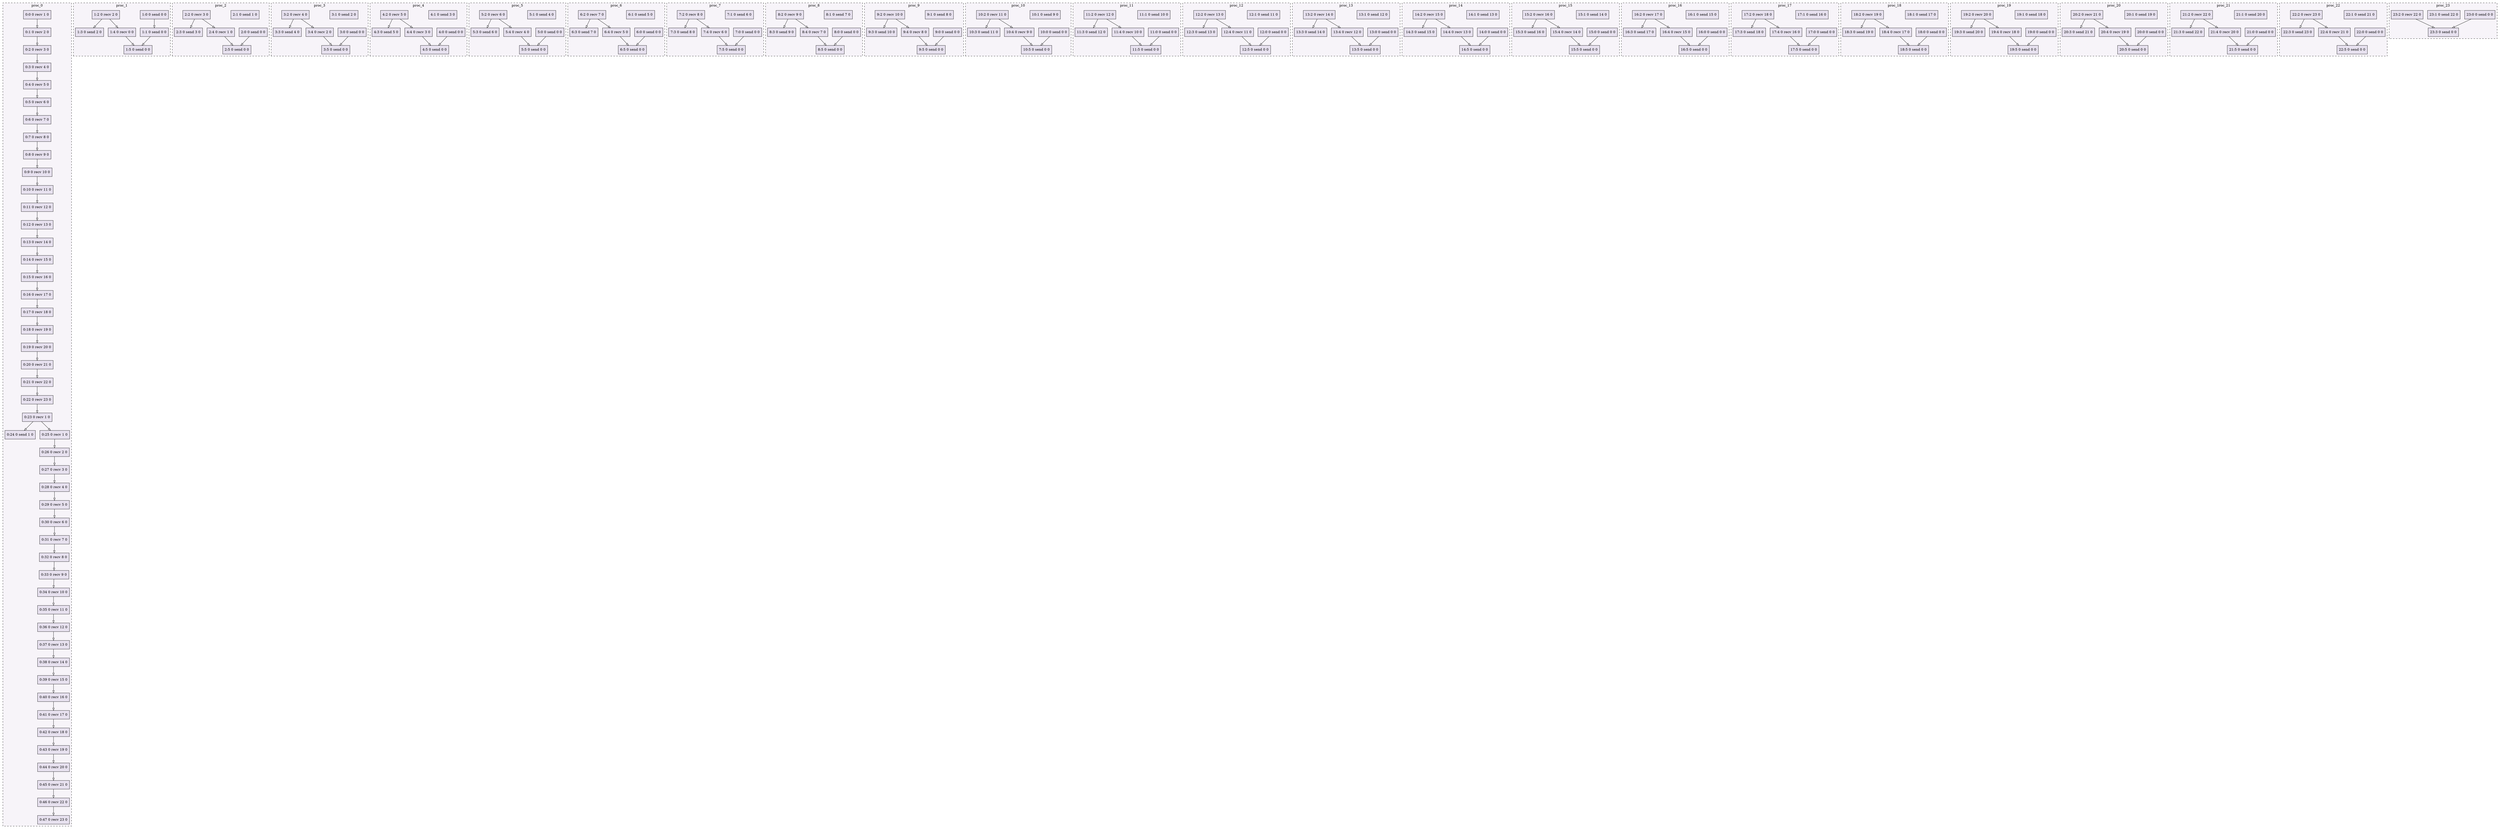 digraph{node[shape=record style=filled colorscheme=purd9 fillcolor=2];subgraph cluster0{style=dashed;colorscheme=purd9;bgcolor=1;edge[arrowhead=empty];label=proc_0;0[label="0:0 0 recv 1 0"];1[label="0:1 0 recv 2 0"];2[label="0:2 0 recv 3 0"];3[label="0:3 0 recv 4 0"];4[label="0:4 0 recv 5 0"];5[label="0:5 0 recv 6 0"];6[label="0:6 0 recv 7 0"];7[label="0:7 0 recv 8 0"];8[label="0:8 0 recv 9 0"];9[label="0:9 0 recv 10 0"];10[label="0:10 0 recv 11 0"];11[label="0:11 0 recv 12 0"];12[label="0:12 0 recv 13 0"];13[label="0:13 0 recv 14 0"];14[label="0:14 0 recv 15 0"];15[label="0:15 0 recv 16 0"];16[label="0:16 0 recv 17 0"];17[label="0:17 0 recv 18 0"];18[label="0:18 0 recv 19 0"];19[label="0:19 0 recv 20 0"];20[label="0:20 0 recv 21 0"];21[label="0:21 0 recv 22 0"];22[label="0:22 0 recv 23 0"];23[label="0:23 0 recv 1 0"];24[label="0:24 0 send 1 0"];25[label="0:25 0 recv 1 0"];26[label="0:26 0 recv 2 0"];27[label="0:27 0 recv 3 0"];28[label="0:28 0 recv 4 0"];29[label="0:29 0 recv 5 0"];30[label="0:30 0 recv 6 0"];31[label="0:31 0 recv 7 0"];32[label="0:32 0 recv 8 0"];33[label="0:33 0 recv 9 0"];34[label="0:34 0 recv 10 0"];35[label="0:35 0 recv 11 0"];36[label="0:36 0 recv 12 0"];37[label="0:37 0 recv 13 0"];38[label="0:38 0 recv 14 0"];39[label="0:39 0 recv 15 0"];40[label="0:40 0 recv 16 0"];41[label="0:41 0 recv 17 0"];42[label="0:42 0 recv 18 0"];43[label="0:43 0 recv 19 0"];44[label="0:44 0 recv 20 0"];45[label="0:45 0 recv 21 0"];46[label="0:46 0 recv 22 0"];47[label="0:47 0 recv 23 0"];0->1;1->2;2->3;3->4;4->5;5->6;6->7;7->8;8->9;9->10;10->11;11->12;12->13;13->14;14->15;15->16;16->17;17->18;18->19;19->20;20->21;21->22;22->23;23->24;23->25;25->26;26->27;27->28;28->29;29->30;30->31;31->32;32->33;33->34;34->35;35->36;36->37;37->38;38->39;39->40;40->41;41->42;42->43;43->44;44->45;45->46;46->47;}subgraph cluster1{style=dashed;colorscheme=purd9;bgcolor=1;edge[arrowhead=empty];label=proc_1;48[label="1:0 0 send 0 0"];49[label="1:1 0 send 0 0"];50[label="1:2 0 recv 2 0"];51[label="1:3 0 send 2 0"];52[label="1:4 0 recv 0 0"];53[label="1:5 0 send 0 0"];48->49;50->51;50->52;52->53;49->53;}subgraph cluster2{style=dashed;colorscheme=purd9;bgcolor=1;edge[arrowhead=empty];label=proc_2;54[label="2:0 0 send 0 0"];55[label="2:1 0 send 1 0"];56[label="2:2 0 recv 3 0"];57[label="2:3 0 send 3 0"];58[label="2:4 0 recv 1 0"];59[label="2:5 0 send 0 0"];56->57;56->58;58->59;54->59;}subgraph cluster3{style=dashed;colorscheme=purd9;bgcolor=1;edge[arrowhead=empty];label=proc_3;60[label="3:0 0 send 0 0"];61[label="3:1 0 send 2 0"];62[label="3:2 0 recv 4 0"];63[label="3:3 0 send 4 0"];64[label="3:4 0 recv 2 0"];65[label="3:5 0 send 0 0"];62->63;62->64;64->65;60->65;}subgraph cluster4{style=dashed;colorscheme=purd9;bgcolor=1;edge[arrowhead=empty];label=proc_4;66[label="4:0 0 send 0 0"];67[label="4:1 0 send 3 0"];68[label="4:2 0 recv 5 0"];69[label="4:3 0 send 5 0"];70[label="4:4 0 recv 3 0"];71[label="4:5 0 send 0 0"];68->69;68->70;70->71;66->71;}subgraph cluster5{style=dashed;colorscheme=purd9;bgcolor=1;edge[arrowhead=empty];label=proc_5;72[label="5:0 0 send 0 0"];73[label="5:1 0 send 4 0"];74[label="5:2 0 recv 6 0"];75[label="5:3 0 send 6 0"];76[label="5:4 0 recv 4 0"];77[label="5:5 0 send 0 0"];74->75;74->76;76->77;72->77;}subgraph cluster6{style=dashed;colorscheme=purd9;bgcolor=1;edge[arrowhead=empty];label=proc_6;78[label="6:0 0 send 0 0"];79[label="6:1 0 send 5 0"];80[label="6:2 0 recv 7 0"];81[label="6:3 0 send 7 0"];82[label="6:4 0 recv 5 0"];83[label="6:5 0 send 0 0"];80->81;80->82;82->83;78->83;}subgraph cluster7{style=dashed;colorscheme=purd9;bgcolor=1;edge[arrowhead=empty];label=proc_7;84[label="7:0 0 send 0 0"];85[label="7:1 0 send 6 0"];86[label="7:2 0 recv 8 0"];87[label="7:3 0 send 8 0"];88[label="7:4 0 recv 6 0"];89[label="7:5 0 send 0 0"];86->87;86->88;88->89;84->89;}subgraph cluster8{style=dashed;colorscheme=purd9;bgcolor=1;edge[arrowhead=empty];label=proc_8;90[label="8:0 0 send 0 0"];91[label="8:1 0 send 7 0"];92[label="8:2 0 recv 9 0"];93[label="8:3 0 send 9 0"];94[label="8:4 0 recv 7 0"];95[label="8:5 0 send 0 0"];92->93;92->94;94->95;90->95;}subgraph cluster9{style=dashed;colorscheme=purd9;bgcolor=1;edge[arrowhead=empty];label=proc_9;96[label="9:0 0 send 0 0"];97[label="9:1 0 send 8 0"];98[label="9:2 0 recv 10 0"];99[label="9:3 0 send 10 0"];100[label="9:4 0 recv 8 0"];101[label="9:5 0 send 0 0"];98->99;98->100;100->101;96->101;}subgraph cluster10{style=dashed;colorscheme=purd9;bgcolor=1;edge[arrowhead=empty];label=proc_10;102[label="10:0 0 send 0 0"];103[label="10:1 0 send 9 0"];104[label="10:2 0 recv 11 0"];105[label="10:3 0 send 11 0"];106[label="10:4 0 recv 9 0"];107[label="10:5 0 send 0 0"];104->105;104->106;106->107;102->107;}subgraph cluster11{style=dashed;colorscheme=purd9;bgcolor=1;edge[arrowhead=empty];label=proc_11;108[label="11:0 0 send 0 0"];109[label="11:1 0 send 10 0"];110[label="11:2 0 recv 12 0"];111[label="11:3 0 send 12 0"];112[label="11:4 0 recv 10 0"];113[label="11:5 0 send 0 0"];110->111;110->112;112->113;108->113;}subgraph cluster12{style=dashed;colorscheme=purd9;bgcolor=1;edge[arrowhead=empty];label=proc_12;114[label="12:0 0 send 0 0"];115[label="12:1 0 send 11 0"];116[label="12:2 0 recv 13 0"];117[label="12:3 0 send 13 0"];118[label="12:4 0 recv 11 0"];119[label="12:5 0 send 0 0"];116->117;116->118;118->119;114->119;}subgraph cluster13{style=dashed;colorscheme=purd9;bgcolor=1;edge[arrowhead=empty];label=proc_13;120[label="13:0 0 send 0 0"];121[label="13:1 0 send 12 0"];122[label="13:2 0 recv 14 0"];123[label="13:3 0 send 14 0"];124[label="13:4 0 recv 12 0"];125[label="13:5 0 send 0 0"];122->123;122->124;124->125;120->125;}subgraph cluster14{style=dashed;colorscheme=purd9;bgcolor=1;edge[arrowhead=empty];label=proc_14;126[label="14:0 0 send 0 0"];127[label="14:1 0 send 13 0"];128[label="14:2 0 recv 15 0"];129[label="14:3 0 send 15 0"];130[label="14:4 0 recv 13 0"];131[label="14:5 0 send 0 0"];128->129;128->130;130->131;126->131;}subgraph cluster15{style=dashed;colorscheme=purd9;bgcolor=1;edge[arrowhead=empty];label=proc_15;132[label="15:0 0 send 0 0"];133[label="15:1 0 send 14 0"];134[label="15:2 0 recv 16 0"];135[label="15:3 0 send 16 0"];136[label="15:4 0 recv 14 0"];137[label="15:5 0 send 0 0"];134->135;134->136;136->137;132->137;}subgraph cluster16{style=dashed;colorscheme=purd9;bgcolor=1;edge[arrowhead=empty];label=proc_16;138[label="16:0 0 send 0 0"];139[label="16:1 0 send 15 0"];140[label="16:2 0 recv 17 0"];141[label="16:3 0 send 17 0"];142[label="16:4 0 recv 15 0"];143[label="16:5 0 send 0 0"];140->141;140->142;142->143;138->143;}subgraph cluster17{style=dashed;colorscheme=purd9;bgcolor=1;edge[arrowhead=empty];label=proc_17;144[label="17:0 0 send 0 0"];145[label="17:1 0 send 16 0"];146[label="17:2 0 recv 18 0"];147[label="17:3 0 send 18 0"];148[label="17:4 0 recv 16 0"];149[label="17:5 0 send 0 0"];146->147;146->148;148->149;144->149;}subgraph cluster18{style=dashed;colorscheme=purd9;bgcolor=1;edge[arrowhead=empty];label=proc_18;150[label="18:0 0 send 0 0"];151[label="18:1 0 send 17 0"];152[label="18:2 0 recv 19 0"];153[label="18:3 0 send 19 0"];154[label="18:4 0 recv 17 0"];155[label="18:5 0 send 0 0"];152->153;152->154;154->155;150->155;}subgraph cluster19{style=dashed;colorscheme=purd9;bgcolor=1;edge[arrowhead=empty];label=proc_19;156[label="19:0 0 send 0 0"];157[label="19:1 0 send 18 0"];158[label="19:2 0 recv 20 0"];159[label="19:3 0 send 20 0"];160[label="19:4 0 recv 18 0"];161[label="19:5 0 send 0 0"];158->159;158->160;160->161;156->161;}subgraph cluster20{style=dashed;colorscheme=purd9;bgcolor=1;edge[arrowhead=empty];label=proc_20;162[label="20:0 0 send 0 0"];163[label="20:1 0 send 19 0"];164[label="20:2 0 recv 21 0"];165[label="20:3 0 send 21 0"];166[label="20:4 0 recv 19 0"];167[label="20:5 0 send 0 0"];164->165;164->166;166->167;162->167;}subgraph cluster21{style=dashed;colorscheme=purd9;bgcolor=1;edge[arrowhead=empty];label=proc_21;168[label="21:0 0 send 0 0"];169[label="21:1 0 send 20 0"];170[label="21:2 0 recv 22 0"];171[label="21:3 0 send 22 0"];172[label="21:4 0 recv 20 0"];173[label="21:5 0 send 0 0"];170->171;170->172;172->173;168->173;}subgraph cluster22{style=dashed;colorscheme=purd9;bgcolor=1;edge[arrowhead=empty];label=proc_22;174[label="22:0 0 send 0 0"];175[label="22:1 0 send 21 0"];176[label="22:2 0 recv 23 0"];177[label="22:3 0 send 23 0"];178[label="22:4 0 recv 21 0"];179[label="22:5 0 send 0 0"];176->177;176->178;178->179;174->179;}subgraph cluster23{style=dashed;colorscheme=purd9;bgcolor=1;edge[arrowhead=empty];label=proc_23;180[label="23:0 0 send 0 0"];181[label="23:1 0 send 22 0"];182[label="23:2 0 recv 22 0"];183[label="23:3 0 send 0 0"];182->183;180->183;}}